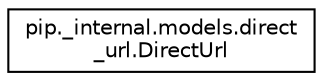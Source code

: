 digraph "Graphical Class Hierarchy"
{
 // LATEX_PDF_SIZE
  edge [fontname="Helvetica",fontsize="10",labelfontname="Helvetica",labelfontsize="10"];
  node [fontname="Helvetica",fontsize="10",shape=record];
  rankdir="LR";
  Node0 [label="pip._internal.models.direct\l_url.DirectUrl",height=0.2,width=0.4,color="black", fillcolor="white", style="filled",URL="$dd/d89/classpip_1_1__internal_1_1models_1_1direct__url_1_1_direct_url.html",tooltip=" "];
}
